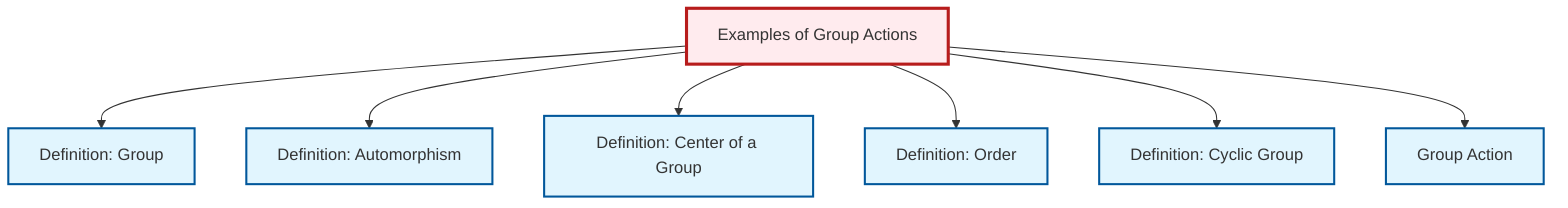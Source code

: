 graph TD
    classDef definition fill:#e1f5fe,stroke:#01579b,stroke-width:2px
    classDef theorem fill:#f3e5f5,stroke:#4a148c,stroke-width:2px
    classDef axiom fill:#fff3e0,stroke:#e65100,stroke-width:2px
    classDef example fill:#e8f5e9,stroke:#1b5e20,stroke-width:2px
    classDef current fill:#ffebee,stroke:#b71c1c,stroke-width:3px
    def-cyclic-group["Definition: Cyclic Group"]:::definition
    def-automorphism["Definition: Automorphism"]:::definition
    def-group["Definition: Group"]:::definition
    def-group-action["Group Action"]:::definition
    def-center-of-group["Definition: Center of a Group"]:::definition
    def-order["Definition: Order"]:::definition
    ex-group-action-examples["Examples of Group Actions"]:::example
    ex-group-action-examples --> def-group
    ex-group-action-examples --> def-automorphism
    ex-group-action-examples --> def-center-of-group
    ex-group-action-examples --> def-order
    ex-group-action-examples --> def-cyclic-group
    ex-group-action-examples --> def-group-action
    class ex-group-action-examples current